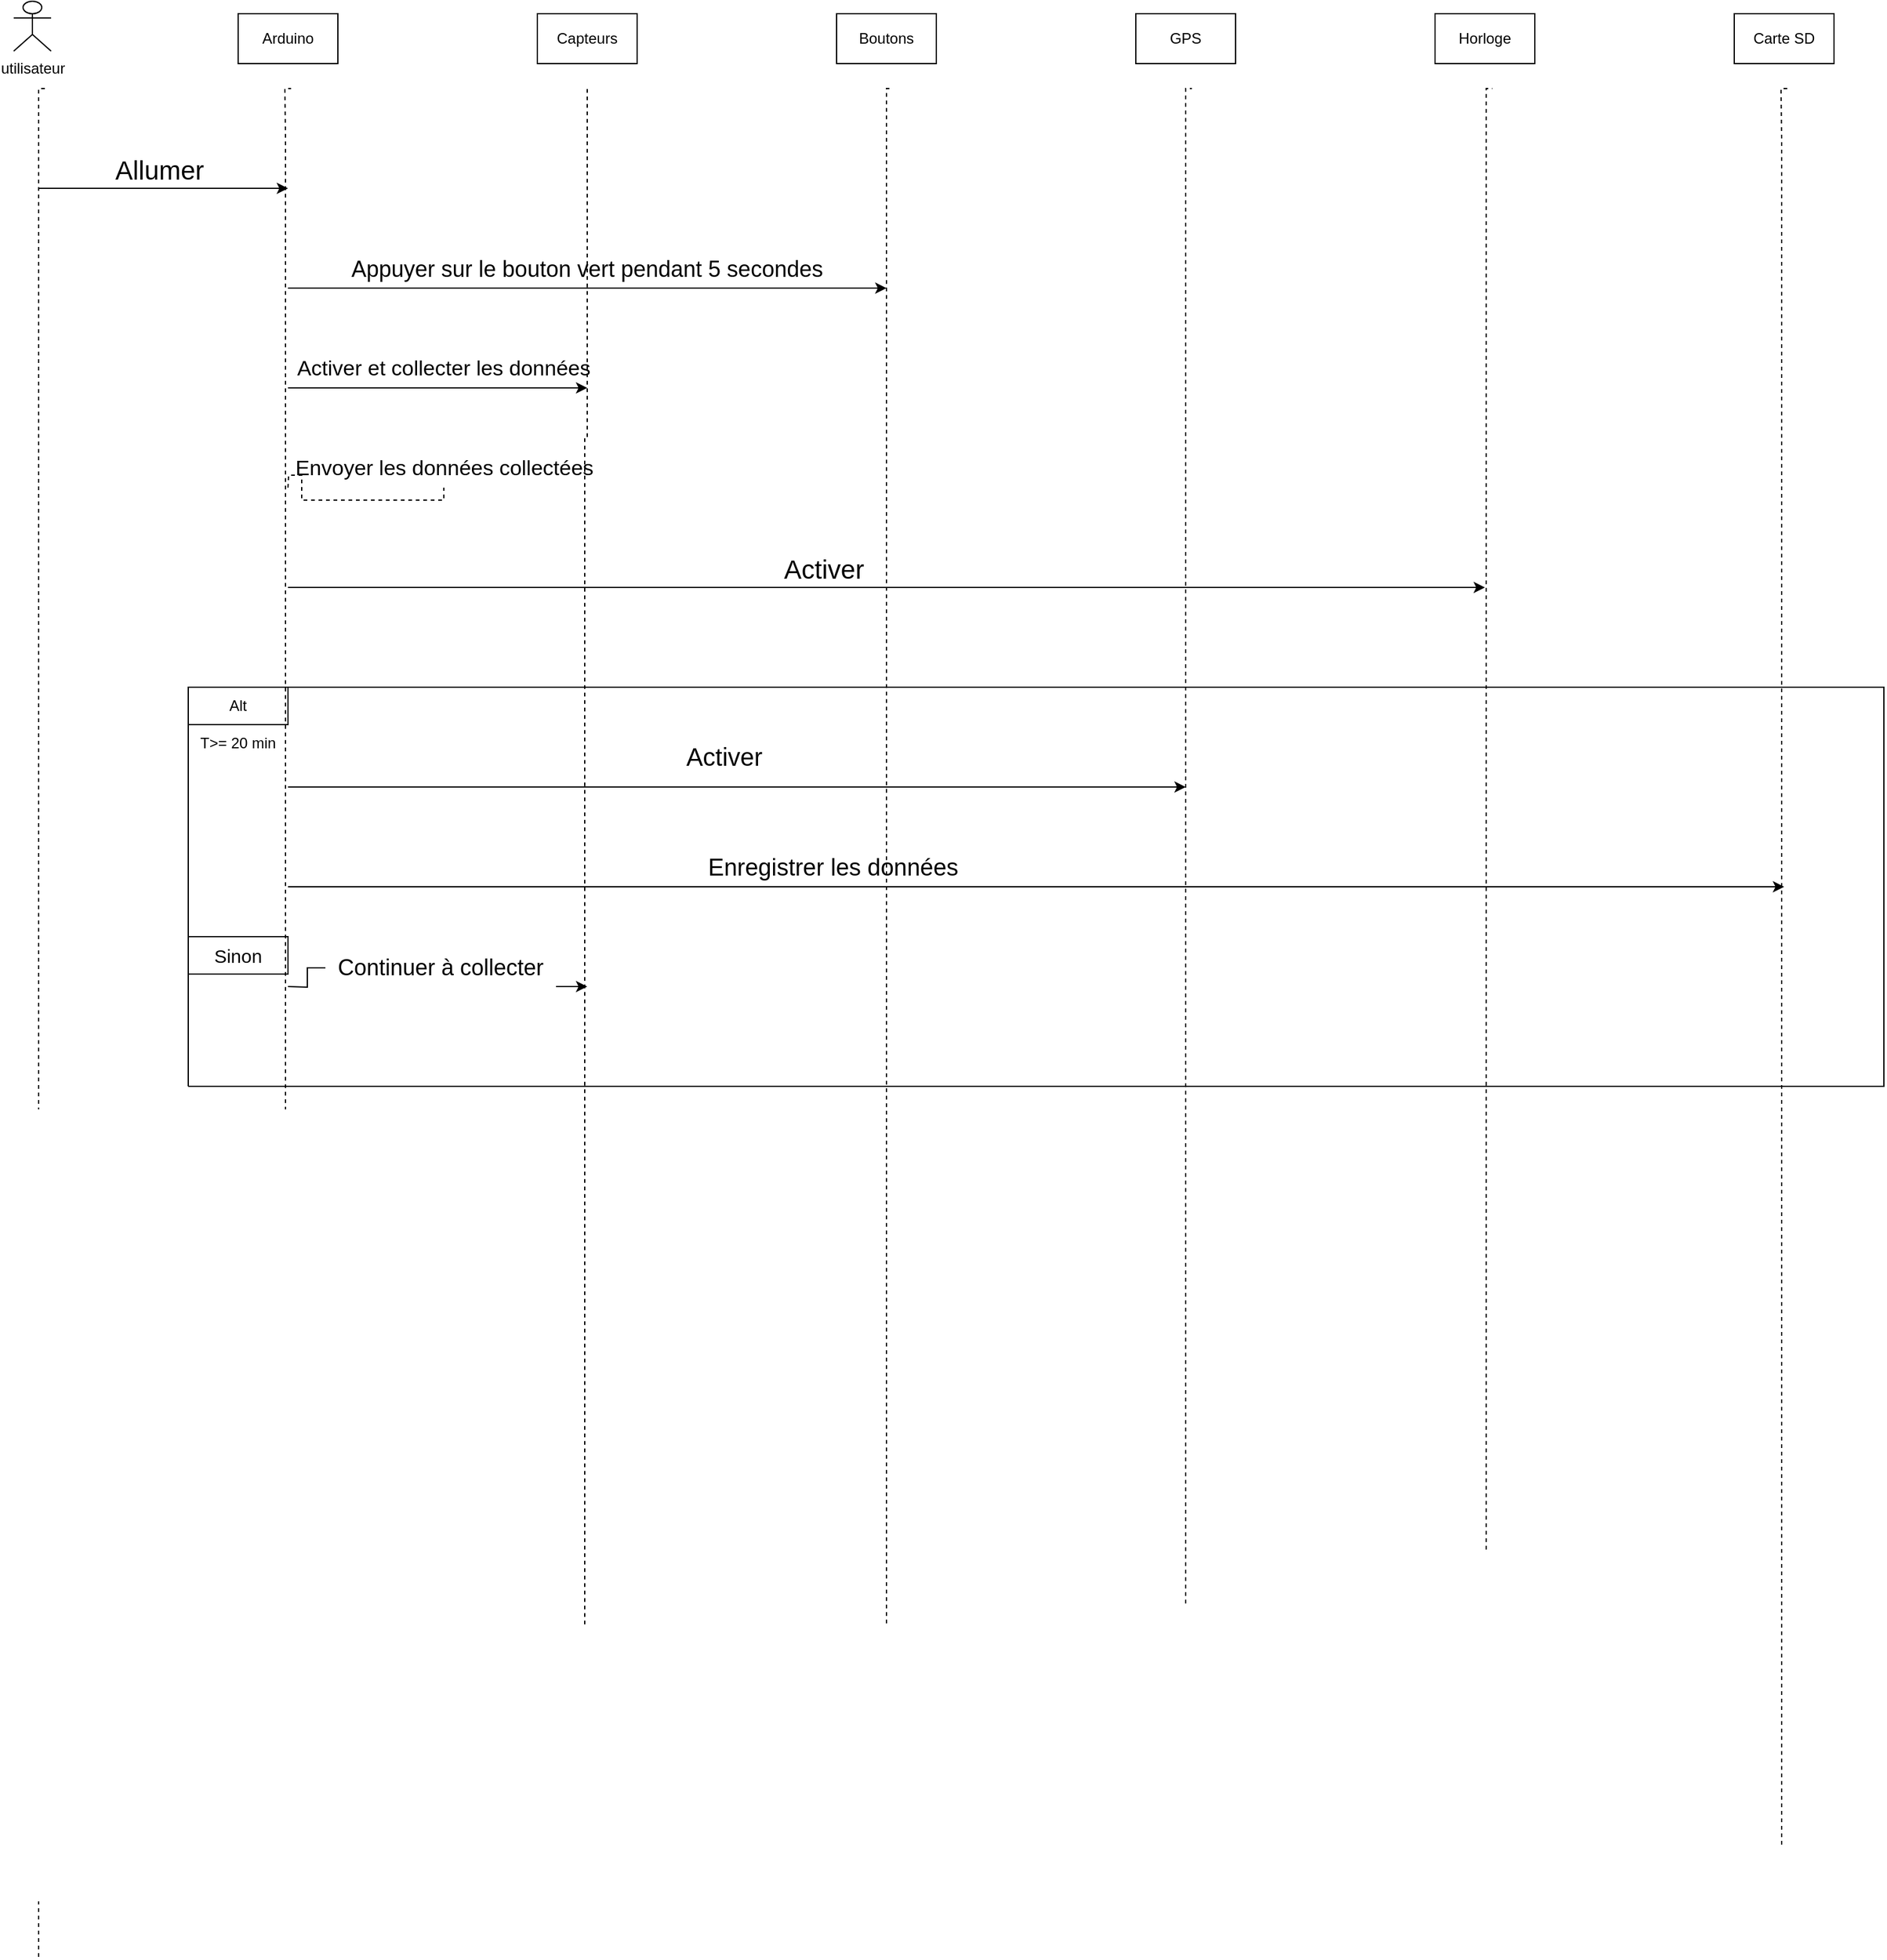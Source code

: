 <mxfile version="15.4.1" type="device"><diagram id="B6VL0QvUsGKOSoChMtLw" name="Page-1"><mxGraphModel dx="2607" dy="1453" grid="1" gridSize="10" guides="1" tooltips="1" connect="1" arrows="1" fold="1" page="1" pageScale="1" pageWidth="827" pageHeight="1169" math="0" shadow="0"><root><mxCell id="0"/><mxCell id="1" parent="0"/><mxCell id="e58fh4eWDI06mqiHaneJ-1" value="utilisateur&lt;br&gt;" style="shape=umlActor;verticalLabelPosition=bottom;verticalAlign=top;html=1;outlineConnect=0;" parent="1" vertex="1"><mxGeometry x="60" y="10" width="30" height="40" as="geometry"/></mxCell><mxCell id="e58fh4eWDI06mqiHaneJ-2" value="" style="endArrow=none;dashed=1;html=1;rounded=0;edgeStyle=orthogonalEdgeStyle;fontStyle=1" parent="1" edge="1"><mxGeometry width="50" height="50" relative="1" as="geometry"><mxPoint x="80" y="1578" as="sourcePoint"/><mxPoint x="85" y="80" as="targetPoint"/><Array as="points"><mxPoint x="80" y="120"/><mxPoint x="80" y="120"/></Array></mxGeometry></mxCell><mxCell id="e58fh4eWDI06mqiHaneJ-3" value="Arduino" style="rounded=0;whiteSpace=wrap;html=1;" parent="1" vertex="1"><mxGeometry x="240" y="20" width="80" height="40" as="geometry"/></mxCell><mxCell id="e58fh4eWDI06mqiHaneJ-4" value="Capteurs" style="rounded=0;whiteSpace=wrap;html=1;" parent="1" vertex="1"><mxGeometry x="480" y="20" width="80" height="40" as="geometry"/></mxCell><mxCell id="e58fh4eWDI06mqiHaneJ-6" value="Boutons" style="rounded=0;whiteSpace=wrap;html=1;" parent="1" vertex="1"><mxGeometry x="720" y="20" width="80" height="40" as="geometry"/></mxCell><mxCell id="e58fh4eWDI06mqiHaneJ-7" value="GPS" style="rounded=0;whiteSpace=wrap;html=1;" parent="1" vertex="1"><mxGeometry x="960" y="20" width="80" height="40" as="geometry"/></mxCell><mxCell id="e58fh4eWDI06mqiHaneJ-8" value="Carte SD" style="rounded=0;whiteSpace=wrap;html=1;" parent="1" vertex="1"><mxGeometry x="1440" y="20" width="80" height="40" as="geometry"/></mxCell><mxCell id="e58fh4eWDI06mqiHaneJ-9" value="Horloge" style="rounded=0;whiteSpace=wrap;html=1;" parent="1" vertex="1"><mxGeometry x="1200" y="20" width="80" height="40" as="geometry"/></mxCell><mxCell id="e58fh4eWDI06mqiHaneJ-10" value="" style="endArrow=none;dashed=1;html=1;rounded=0;edgeStyle=orthogonalEdgeStyle;" parent="1" edge="1"><mxGeometry width="50" height="50" relative="1" as="geometry"><mxPoint x="278" y="1361.333" as="sourcePoint"/><mxPoint x="282.5" y="80" as="targetPoint"/><Array as="points"><mxPoint x="277.5" y="120"/><mxPoint x="277.5" y="120"/></Array></mxGeometry></mxCell><mxCell id="e58fh4eWDI06mqiHaneJ-11" value="" style="endArrow=none;dashed=1;html=1;rounded=0;edgeStyle=orthogonalEdgeStyle;" parent="1" edge="1"><mxGeometry width="50" height="50" relative="1" as="geometry"><mxPoint x="518" y="1311.333" as="sourcePoint"/><mxPoint x="520" y="80" as="targetPoint"/><Array as="points"><mxPoint x="518" y="360"/><mxPoint x="520" y="360"/></Array></mxGeometry></mxCell><mxCell id="e58fh4eWDI06mqiHaneJ-12" value="" style="endArrow=none;dashed=1;html=1;rounded=0;edgeStyle=orthogonalEdgeStyle;" parent="1" edge="1"><mxGeometry width="50" height="50" relative="1" as="geometry"><mxPoint x="760" y="1310.667" as="sourcePoint"/><mxPoint x="765" y="80" as="targetPoint"/><Array as="points"><mxPoint x="760" y="120"/><mxPoint x="760" y="120"/></Array></mxGeometry></mxCell><mxCell id="e58fh4eWDI06mqiHaneJ-13" value="" style="endArrow=none;dashed=1;html=1;rounded=0;edgeStyle=orthogonalEdgeStyle;" parent="1" edge="1"><mxGeometry width="50" height="50" relative="1" as="geometry"><mxPoint x="1000" y="1294.667" as="sourcePoint"/><mxPoint x="1005" y="80" as="targetPoint"/><Array as="points"><mxPoint x="1000" y="120"/><mxPoint x="1000" y="120"/></Array></mxGeometry></mxCell><mxCell id="e58fh4eWDI06mqiHaneJ-14" value="" style="endArrow=none;dashed=1;html=1;rounded=0;edgeStyle=orthogonalEdgeStyle;" parent="1" edge="1"><mxGeometry width="50" height="50" relative="1" as="geometry"><mxPoint x="1241" y="1251.333" as="sourcePoint"/><mxPoint x="1246" y="80" as="targetPoint"/><Array as="points"><mxPoint x="1241" y="120"/><mxPoint x="1241" y="120"/></Array></mxGeometry></mxCell><mxCell id="e58fh4eWDI06mqiHaneJ-15" value="" style="endArrow=none;dashed=1;html=1;rounded=0;edgeStyle=orthogonalEdgeStyle;" parent="1" edge="1"><mxGeometry width="50" height="50" relative="1" as="geometry"><mxPoint x="1478" y="1488" as="sourcePoint"/><mxPoint x="1482.5" y="80" as="targetPoint"/><Array as="points"><mxPoint x="1477.5" y="120"/><mxPoint x="1477.5" y="120"/></Array></mxGeometry></mxCell><mxCell id="e58fh4eWDI06mqiHaneJ-18" value="" style="endArrow=classic;html=1;rounded=0;edgeStyle=orthogonalEdgeStyle;" parent="1" edge="1"><mxGeometry width="50" height="50" relative="1" as="geometry"><mxPoint x="80" y="160" as="sourcePoint"/><mxPoint x="280" y="160" as="targetPoint"/><Array as="points"><mxPoint x="240" y="160"/></Array></mxGeometry></mxCell><mxCell id="e58fh4eWDI06mqiHaneJ-19" value="" style="endArrow=classic;html=1;rounded=0;edgeStyle=orthogonalEdgeStyle;" parent="1" edge="1"><mxGeometry width="50" height="50" relative="1" as="geometry"><mxPoint x="280" y="240" as="sourcePoint"/><mxPoint x="760" y="240" as="targetPoint"/><Array as="points"><mxPoint x="440" y="240"/></Array></mxGeometry></mxCell><mxCell id="e58fh4eWDI06mqiHaneJ-20" value="" style="endArrow=classic;html=1;rounded=0;edgeStyle=orthogonalEdgeStyle;" parent="1" edge="1"><mxGeometry width="50" height="50" relative="1" as="geometry"><mxPoint x="280" y="320" as="sourcePoint"/><mxPoint x="520" y="320" as="targetPoint"/><Array as="points"><mxPoint x="440" y="320"/></Array></mxGeometry></mxCell><mxCell id="e58fh4eWDI06mqiHaneJ-22" value="" style="endArrow=none;dashed=1;html=1;rounded=0;edgeStyle=orthogonalEdgeStyle;startArrow=none;" parent="1" edge="1" source="e58fh4eWDI06mqiHaneJ-34"><mxGeometry width="50" height="50" relative="1" as="geometry"><mxPoint x="280" y="400" as="sourcePoint"/><mxPoint x="520" y="400" as="targetPoint"/><Array as="points"><mxPoint x="520" y="400"/></Array></mxGeometry></mxCell><mxCell id="e58fh4eWDI06mqiHaneJ-23" value="" style="endArrow=classic;html=1;rounded=0;edgeStyle=orthogonalEdgeStyle;" parent="1" edge="1"><mxGeometry width="50" height="50" relative="1" as="geometry"><mxPoint x="280" y="480" as="sourcePoint"/><mxPoint x="1240" y="480" as="targetPoint"/><Array as="points"><mxPoint x="440" y="480"/></Array></mxGeometry></mxCell><mxCell id="e58fh4eWDI06mqiHaneJ-25" value="" style="endArrow=none;html=1;rounded=0;edgeStyle=orthogonalEdgeStyle;" parent="1" edge="1"><mxGeometry width="50" height="50" relative="1" as="geometry"><mxPoint x="200" y="560" as="sourcePoint"/><mxPoint x="1560" y="560" as="targetPoint"/><Array as="points"><mxPoint x="1320" y="560"/></Array></mxGeometry></mxCell><mxCell id="e58fh4eWDI06mqiHaneJ-26" value="" style="endArrow=classic;html=1;rounded=0;edgeStyle=orthogonalEdgeStyle;" parent="1" edge="1"><mxGeometry width="50" height="50" relative="1" as="geometry"><mxPoint x="280" y="640" as="sourcePoint"/><mxPoint x="1000" y="640" as="targetPoint"/><Array as="points"><mxPoint x="440" y="640"/></Array></mxGeometry></mxCell><mxCell id="e58fh4eWDI06mqiHaneJ-27" value="" style="endArrow=classic;html=1;rounded=0;edgeStyle=orthogonalEdgeStyle;" parent="1" edge="1"><mxGeometry width="50" height="50" relative="1" as="geometry"><mxPoint x="280" y="720" as="sourcePoint"/><mxPoint x="1480" y="720" as="targetPoint"/><Array as="points"><mxPoint x="440" y="720"/></Array></mxGeometry></mxCell><mxCell id="e58fh4eWDI06mqiHaneJ-28" value="" style="endArrow=classic;html=1;rounded=0;edgeStyle=orthogonalEdgeStyle;startArrow=none;" parent="1" edge="1" source="e58fh4eWDI06mqiHaneJ-43"><mxGeometry width="50" height="50" relative="1" as="geometry"><mxPoint x="280" y="800" as="sourcePoint"/><mxPoint x="520" y="800" as="targetPoint"/><Array as="points"><mxPoint x="450" y="800"/><mxPoint x="450" y="800"/></Array></mxGeometry></mxCell><mxCell id="e58fh4eWDI06mqiHaneJ-30" value="" style="endArrow=none;html=1;rounded=0;edgeStyle=orthogonalEdgeStyle;" parent="1" edge="1"><mxGeometry width="50" height="50" relative="1" as="geometry"><mxPoint x="200" y="880" as="sourcePoint"/><mxPoint x="200" y="880" as="targetPoint"/><Array as="points"><mxPoint x="200" y="880"/><mxPoint x="1560" y="880"/><mxPoint x="1560" y="560"/><mxPoint x="200" y="560"/></Array></mxGeometry></mxCell><mxCell id="e58fh4eWDI06mqiHaneJ-31" value="&lt;font style=&quot;font-size: 21px;&quot;&gt;Allumer&lt;/font&gt;&amp;nbsp;" style="text;html=1;strokeColor=none;fillColor=none;align=center;verticalAlign=middle;whiteSpace=wrap;rounded=0;fontSize=21;" parent="1" vertex="1"><mxGeometry x="130" y="130" width="100" height="30" as="geometry"/></mxCell><mxCell id="e58fh4eWDI06mqiHaneJ-32" value="Appuyer sur le bouton vert pendant 5 secondes" style="text;html=1;strokeColor=none;fillColor=none;align=center;verticalAlign=middle;whiteSpace=wrap;rounded=0;fontSize=18;" parent="1" vertex="1"><mxGeometry x="270" y="210" width="500" height="30" as="geometry"/></mxCell><mxCell id="e58fh4eWDI06mqiHaneJ-33" value="Activer et collecter les données" style="text;html=1;strokeColor=none;fillColor=none;align=center;verticalAlign=middle;whiteSpace=wrap;rounded=0;fontSize=17;" parent="1" vertex="1"><mxGeometry x="275" y="290" width="260" height="30" as="geometry"/></mxCell><mxCell id="e58fh4eWDI06mqiHaneJ-35" value="Activer" style="text;html=1;strokeColor=none;fillColor=none;align=center;verticalAlign=middle;whiteSpace=wrap;rounded=0;fontSize=21;" parent="1" vertex="1"><mxGeometry x="680" y="450" width="60" height="30" as="geometry"/></mxCell><mxCell id="e58fh4eWDI06mqiHaneJ-36" value="Alt" style="rounded=0;whiteSpace=wrap;html=1;fillColor=none;" parent="1" vertex="1"><mxGeometry x="200" y="560" width="80" height="30" as="geometry"/></mxCell><mxCell id="e58fh4eWDI06mqiHaneJ-38" value="T&amp;gt;= 20 min" style="text;html=1;strokeColor=none;fillColor=none;align=center;verticalAlign=middle;whiteSpace=wrap;rounded=0;" parent="1" vertex="1"><mxGeometry x="205" y="590" width="70" height="30" as="geometry"/></mxCell><mxCell id="e58fh4eWDI06mqiHaneJ-39" value="Activer" style="text;html=1;strokeColor=none;fillColor=none;align=center;verticalAlign=middle;whiteSpace=wrap;rounded=0;fontSize=20;" parent="1" vertex="1"><mxGeometry x="600" y="600" width="60" height="30" as="geometry"/></mxCell><mxCell id="e58fh4eWDI06mqiHaneJ-41" value="Enregistrer les données&amp;nbsp;" style="text;html=1;strokeColor=none;fillColor=none;align=center;verticalAlign=middle;whiteSpace=wrap;rounded=0;fontSize=19;" parent="1" vertex="1"><mxGeometry x="610" y="690" width="220" height="30" as="geometry"/></mxCell><mxCell id="e58fh4eWDI06mqiHaneJ-42" value="Sinon" style="rounded=0;whiteSpace=wrap;html=1;fontSize=15;fillColor=none;" parent="1" vertex="1"><mxGeometry x="200" y="760" width="80" height="30" as="geometry"/></mxCell><mxCell id="e58fh4eWDI06mqiHaneJ-34" value="Envoyer les données collectées" style="text;html=1;strokeColor=none;fillColor=none;align=center;verticalAlign=middle;whiteSpace=wrap;rounded=0;fontSize=17;" parent="1" vertex="1"><mxGeometry x="277.5" y="370" width="255" height="30" as="geometry"/></mxCell><mxCell id="rhgPZhPXywFEvRs-O3oe-1" value="" style="endArrow=none;dashed=1;html=1;rounded=0;edgeStyle=orthogonalEdgeStyle;" edge="1" parent="1" target="e58fh4eWDI06mqiHaneJ-34"><mxGeometry width="50" height="50" relative="1" as="geometry"><mxPoint x="280" y="400" as="sourcePoint"/><mxPoint x="520" y="400" as="targetPoint"/><Array as="points"/></mxGeometry></mxCell><mxCell id="e58fh4eWDI06mqiHaneJ-43" value="Continuer à collecter" style="text;html=1;strokeColor=none;fillColor=none;align=center;verticalAlign=middle;whiteSpace=wrap;rounded=0;fontSize=18;" parent="1" vertex="1"><mxGeometry x="310" y="770" width="185" height="30" as="geometry"/></mxCell><mxCell id="rhgPZhPXywFEvRs-O3oe-2" value="" style="endArrow=none;html=1;rounded=0;edgeStyle=orthogonalEdgeStyle;" edge="1" parent="1" target="e58fh4eWDI06mqiHaneJ-43"><mxGeometry width="50" height="50" relative="1" as="geometry"><mxPoint x="280" y="800" as="sourcePoint"/><mxPoint x="520" y="800" as="targetPoint"/><Array as="points"/></mxGeometry></mxCell></root></mxGraphModel></diagram></mxfile>